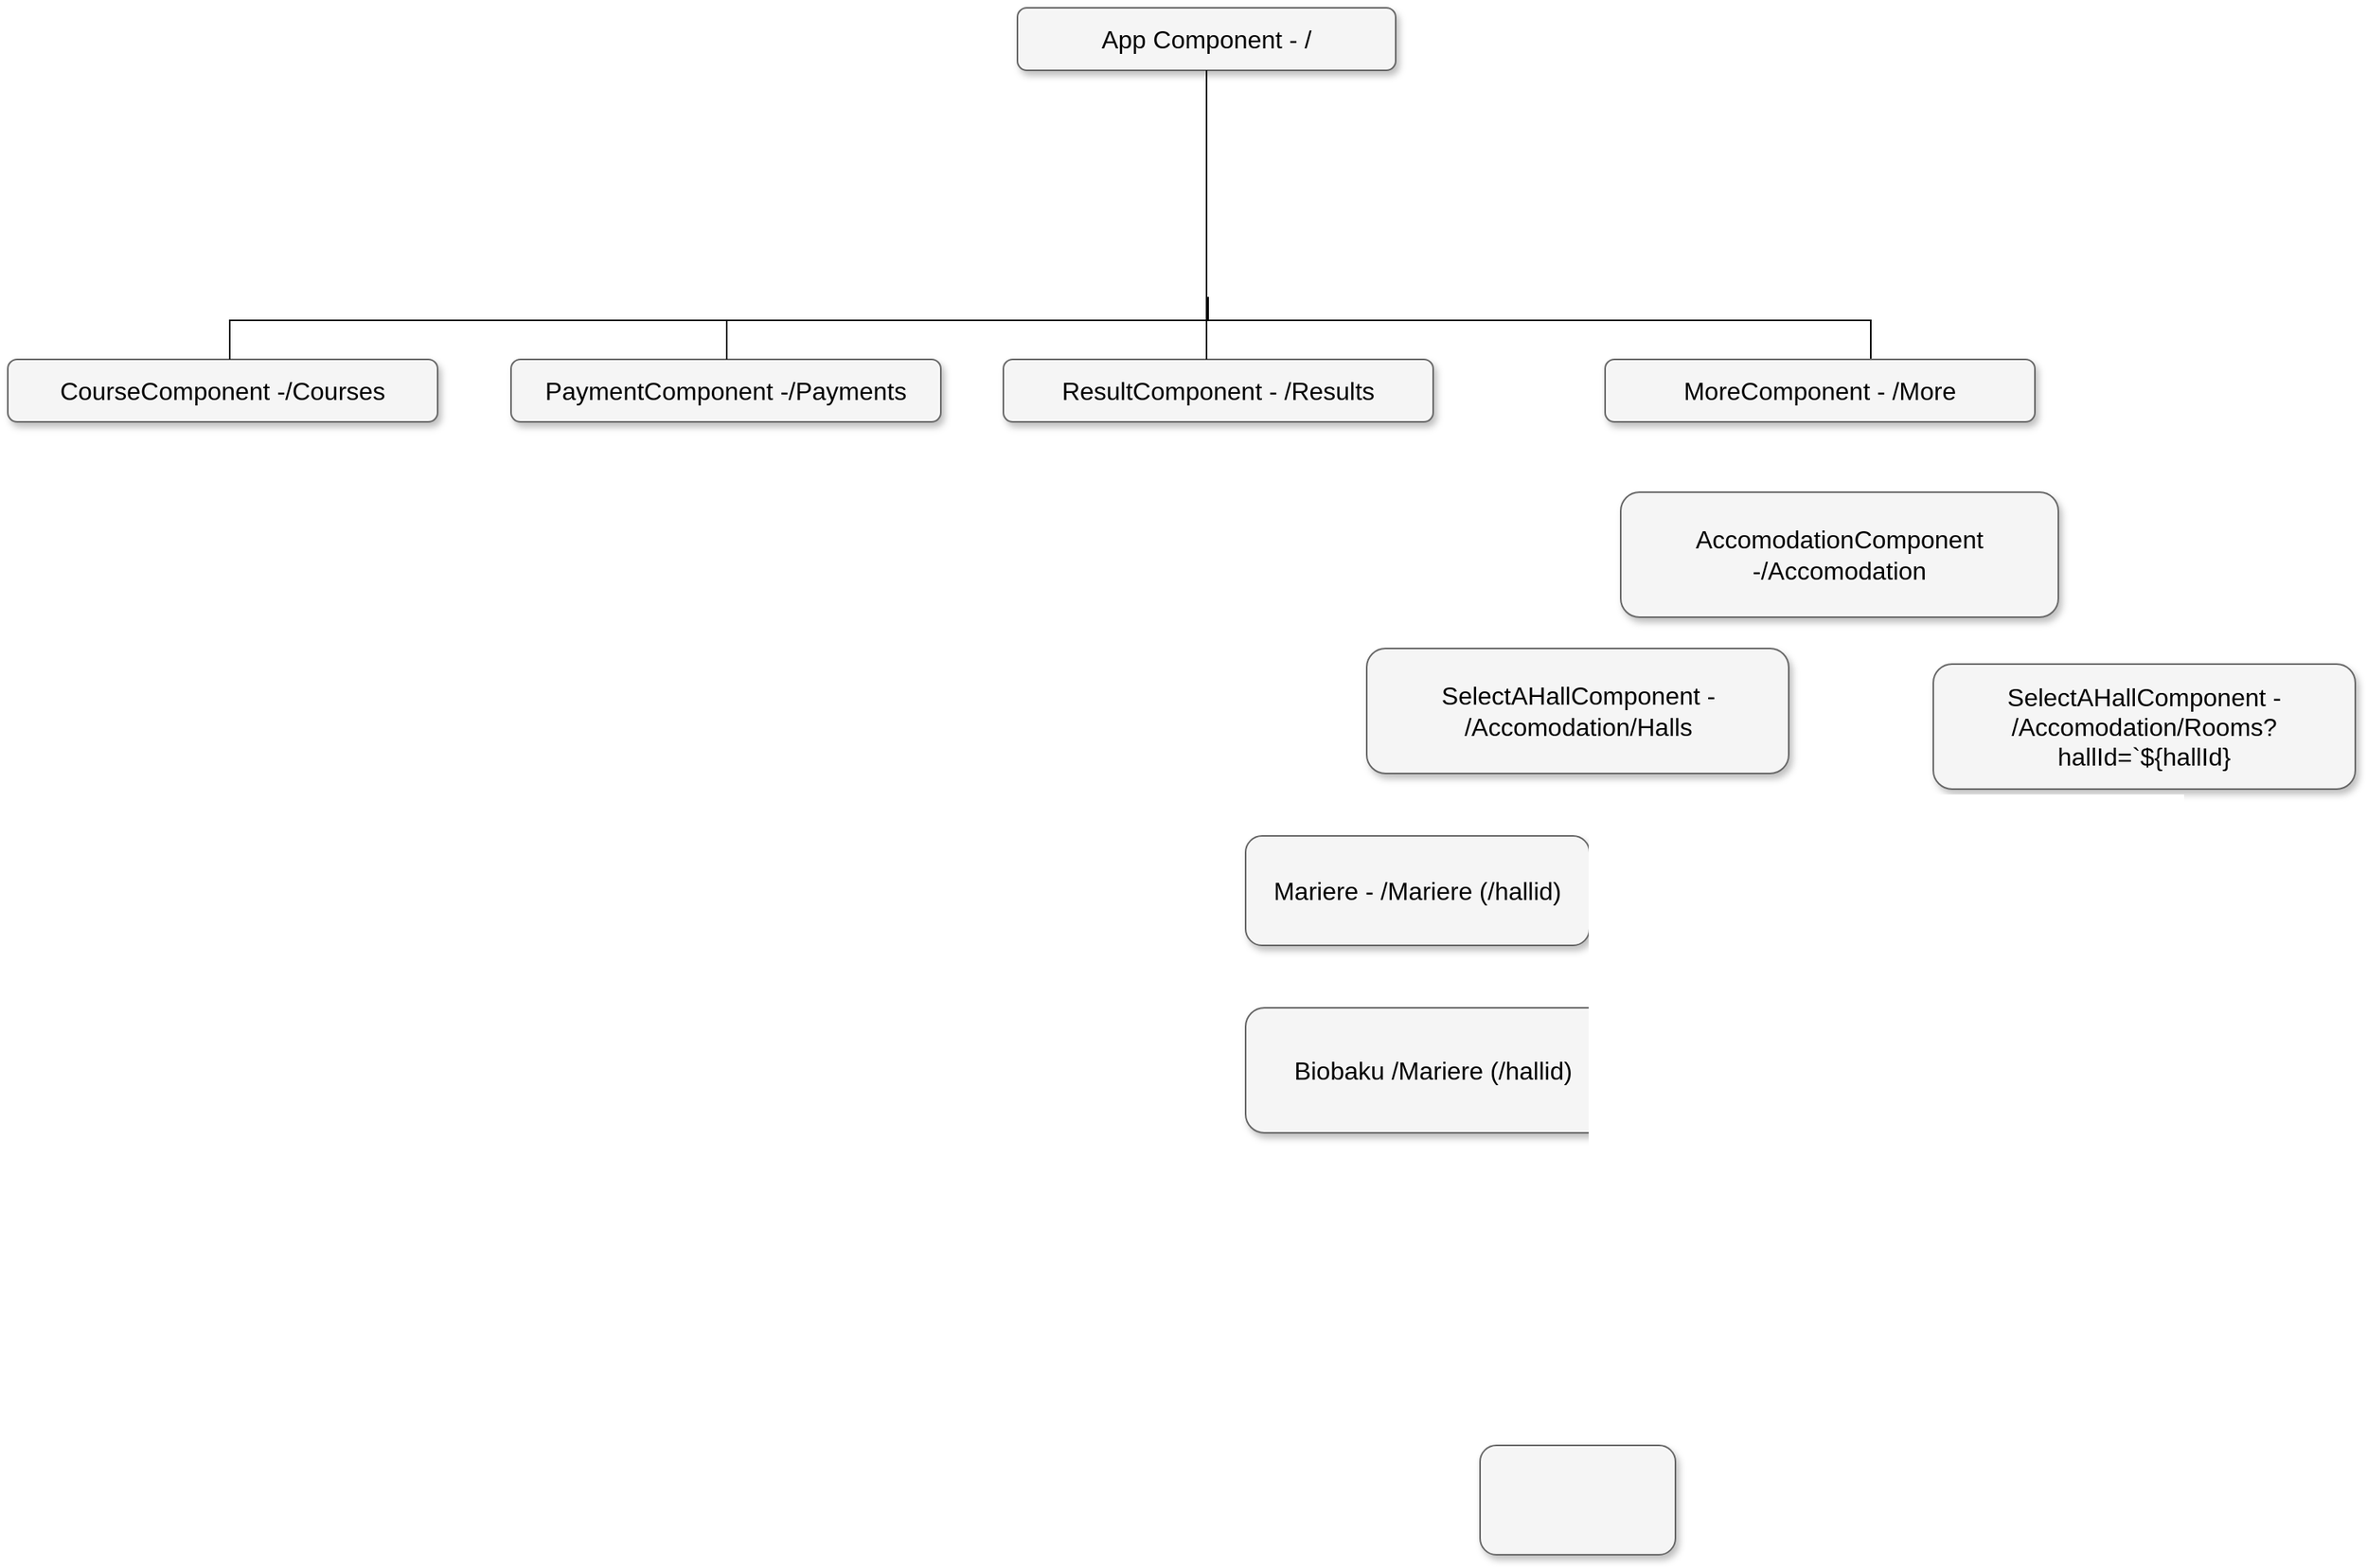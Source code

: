 <mxfile version="20.6.0" type="github">
  <diagram name="Page-1" id="b98fa263-6416-c6ec-5b7d-78bf54ef71d0">
    <mxGraphModel dx="936" dy="710" grid="1" gridSize="10" guides="1" tooltips="1" connect="1" arrows="1" fold="1" page="1" pageScale="1.5" pageWidth="1169" pageHeight="826" background="none" math="0" shadow="0">
      <root>
        <mxCell id="0" style=";html=1;" />
        <mxCell id="1" style=";html=1;" parent="0" />
        <mxCell id="303ed1de8c2c98b4-5" value="PaymentComponent -/Payments" style="whiteSpace=wrap;html=1;rounded=1;shadow=1;strokeWidth=1;fontSize=16;align=center;fillColor=#f5f5f5;strokeColor=#666666;" parent="1" vertex="1">
          <mxGeometry x="440" y="415" width="275" height="40" as="geometry" />
        </mxCell>
        <mxCell id="303ed1de8c2c98b4-6" value="ResultComponent - /Results" style="whiteSpace=wrap;html=1;rounded=1;shadow=1;strokeWidth=1;fontSize=16;align=center;fillColor=#f5f5f5;strokeColor=#666666;" parent="1" vertex="1">
          <mxGeometry x="755" y="415" width="275" height="40" as="geometry" />
        </mxCell>
        <mxCell id="303ed1de8c2c98b4-7" value="CourseComponent -/Courses" style="whiteSpace=wrap;html=1;rounded=1;shadow=1;strokeWidth=1;fontSize=16;align=center;fillColor=#f5f5f5;strokeColor=#666666;" parent="1" vertex="1">
          <mxGeometry x="118" y="415" width="275" height="40" as="geometry" />
        </mxCell>
        <mxCell id="303ed1de8c2c98b4-18" value="SelectAHallComponent - /Accomodation/Halls" style="whiteSpace=wrap;html=1;rounded=1;shadow=1;strokeWidth=1;fontSize=16;align=center;fillColor=#f5f5f5;strokeColor=#666666;" parent="1" vertex="1">
          <mxGeometry x="987.5" y="600" width="270" height="80" as="geometry" />
        </mxCell>
        <mxCell id="303ed1de8c2c98b4-37" value="Biobaku /Mariere (/hallid)" style="whiteSpace=wrap;html=1;rounded=1;shadow=1;strokeWidth=1;fontSize=16;align=center;fillColor=#f5f5f5;strokeColor=#666666;" parent="1" vertex="1">
          <mxGeometry x="910" y="830" width="240" height="80" as="geometry" />
        </mxCell>
        <mxCell id="303ed1de8c2c98b4-72" value="App Component - /" style="whiteSpace=wrap;html=1;rounded=1;shadow=1;strokeWidth=1;fontSize=16;align=center;fillColor=#f5f5f5;strokeColor=#666666;" parent="1" vertex="1">
          <mxGeometry x="764" y="190" width="242" height="40" as="geometry" />
        </mxCell>
        <mxCell id="303ed1de8c2c98b4-73" value="AccomodationComponent -/Accomodation" style="whiteSpace=wrap;html=1;rounded=1;shadow=1;strokeWidth=1;fontSize=16;align=center;fillColor=#f5f5f5;strokeColor=#666666;" parent="1" vertex="1">
          <mxGeometry x="1150" y="500" width="280" height="80" as="geometry" />
        </mxCell>
        <mxCell id="303ed1de8c2c98b4-77" style="edgeStyle=orthogonalEdgeStyle;html=1;startSize=6;endFill=0;endSize=6;strokeWidth=1;fontSize=16;rounded=0;endArrow=none;" parent="1" source="303ed1de8c2c98b4-72" edge="1">
          <mxGeometry relative="1" as="geometry">
            <mxPoint x="885" y="300" as="targetPoint" />
          </mxGeometry>
        </mxCell>
        <mxCell id="303ed1de8c2c98b4-79" style="edgeStyle=orthogonalEdgeStyle;html=1;startSize=6;endFill=0;endSize=6;strokeWidth=1;fontSize=16;rounded=0;endArrow=none;" parent="1" edge="1">
          <mxGeometry relative="1" as="geometry">
            <mxPoint x="885" y="285" as="sourcePoint" />
            <mxPoint x="885" y="380" as="targetPoint" />
          </mxGeometry>
        </mxCell>
        <mxCell id="303ed1de8c2c98b4-80" style="edgeStyle=orthogonalEdgeStyle;html=1;startSize=6;endFill=0;endSize=6;strokeWidth=1;fontSize=16;rounded=0;endArrow=none;" parent="1" target="303ed1de8c2c98b4-5" edge="1">
          <mxGeometry relative="1" as="geometry">
            <Array as="points">
              <mxPoint x="886" y="390" />
              <mxPoint x="578" y="390" />
            </Array>
            <mxPoint x="886" y="375" as="sourcePoint" />
          </mxGeometry>
        </mxCell>
        <mxCell id="303ed1de8c2c98b4-81" style="edgeStyle=elbowEdgeStyle;html=1;startSize=6;endFill=0;endSize=6;strokeWidth=1;fontSize=16;rounded=0;endArrow=none;" parent="1" target="303ed1de8c2c98b4-6" edge="1">
          <mxGeometry relative="1" as="geometry">
            <Array as="points">
              <mxPoint x="885" y="395" />
            </Array>
            <mxPoint x="885" y="375" as="sourcePoint" />
          </mxGeometry>
        </mxCell>
        <mxCell id="303ed1de8c2c98b4-82" style="edgeStyle=orthogonalEdgeStyle;html=1;startSize=6;endFill=0;endSize=6;strokeWidth=1;fontSize=16;rounded=0;endArrow=none;exitX=0.5;exitY=1;" parent="1" target="303ed1de8c2c98b4-7" edge="1">
          <mxGeometry relative="1" as="geometry">
            <Array as="points">
              <mxPoint x="885" y="390" />
              <mxPoint x="260" y="390" />
            </Array>
            <mxPoint x="885" y="375" as="sourcePoint" />
          </mxGeometry>
        </mxCell>
        <mxCell id="303ed1de8c2c98b4-83" style="edgeStyle=orthogonalEdgeStyle;html=1;startSize=6;endFill=0;endSize=6;strokeWidth=1;fontSize=16;rounded=0;endArrow=none;" parent="1" target="303ed1de8c2c98b4-8" edge="1">
          <mxGeometry relative="1" as="geometry">
            <Array as="points">
              <mxPoint x="885" y="390" />
              <mxPoint x="1310" y="390" />
            </Array>
            <mxPoint x="885" y="375" as="sourcePoint" />
          </mxGeometry>
        </mxCell>
        <mxCell id="303ed1de8c2c98b4-8" value="MoreComponent - /More" style="whiteSpace=wrap;html=1;rounded=1;shadow=1;strokeWidth=1;fontSize=16;align=center;fillColor=#f5f5f5;strokeColor=#666666;points=[[0,0,0,0,0],[0,0.25,0,0,0],[0,0.5,0,0,0],[0,0.75,0,0,0],[0,1,0,0,0],[0.25,0,0,0,0],[0.25,1,0,0,0],[0.5,0,0,0,0],[0.5,1,0,0,0],[0.75,0,0,0,0],[0.75,1,0,0,0],[1,0,0,0,0],[1,0.25,0,0,0],[1,0.5,0,0,0],[1,0.75,0,0,0],[1,1,0,0,0]];" parent="1" vertex="1">
          <mxGeometry x="1140" y="415" width="275" height="40" as="geometry" />
        </mxCell>
        <mxCell id="303ed1de8c2c98b4-47" value="Mariere - /Mariere (/hallid)" style="whiteSpace=wrap;html=1;rounded=1;shadow=1;strokeWidth=1;fontSize=16;align=center;fillColor=#f5f5f5;strokeColor=#666666;" parent="1" vertex="1">
          <mxGeometry x="910" y="720" width="220" height="70" as="geometry" />
        </mxCell>
        <mxCell id="5dvdxru6lziGcTcdpwPS-18" value="" style="whiteSpace=wrap;html=1;rounded=1;shadow=1;strokeWidth=1;fontSize=16;align=center;fillColor=#f5f5f5;strokeColor=#666666;" vertex="1" parent="1">
          <mxGeometry x="1060" y="1110" width="125" height="70" as="geometry" />
        </mxCell>
        <mxCell id="5dvdxru6lziGcTcdpwPS-20" style="edgeStyle=none;rounded=0;orthogonalLoop=1;jettySize=auto;html=1;exitX=1;exitY=0.5;exitDx=0;exitDy=0;" edge="1" parent="1" source="303ed1de8c2c98b4-73" target="303ed1de8c2c98b4-73">
          <mxGeometry relative="1" as="geometry" />
        </mxCell>
        <mxCell id="5dvdxru6lziGcTcdpwPS-23" style="edgeStyle=none;rounded=0;orthogonalLoop=1;jettySize=auto;html=1;exitX=1;exitY=0.5;exitDx=0;exitDy=0;" edge="1" parent="1" source="303ed1de8c2c98b4-18" target="303ed1de8c2c98b4-18">
          <mxGeometry relative="1" as="geometry" />
        </mxCell>
        <mxCell id="5dvdxru6lziGcTcdpwPS-24" value="SelectAHallComponent - /Accomodation/Rooms?hallId=`${hallId}" style="whiteSpace=wrap;html=1;rounded=1;shadow=1;strokeWidth=1;fontSize=16;align=center;fillColor=#f5f5f5;strokeColor=#666666;" vertex="1" parent="1">
          <mxGeometry x="1350" y="610" width="270" height="80" as="geometry" />
        </mxCell>
      </root>
    </mxGraphModel>
  </diagram>
</mxfile>
